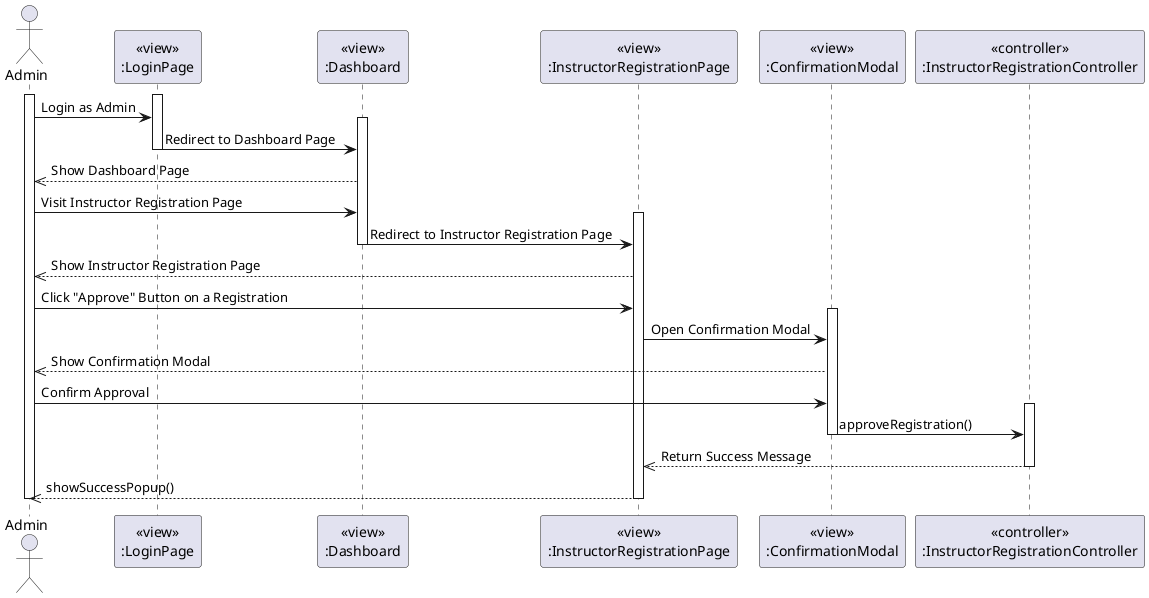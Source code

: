 @startuml ApproveInstructorRegistration
actor Admin
participant LoginPageView [
  <<view>>
  :LoginPage
]

participant DashboardView [
  <<view>>
  :Dashboard
]

participant InstructorRegistrationView [
  <<view>>
  :InstructorRegistrationPage
]

participant ConfirmationModalView [
  <<view>>
  :ConfirmationModal
]

participant InstructorRegistrationController [
  <<controller>>
  :InstructorRegistrationController
]

activate Admin
activate LoginPageView
Admin -> LoginPageView: Login as Admin
activate DashboardView
LoginPageView -> DashboardView: Redirect to Dashboard Page
deactivate LoginPageView

DashboardView -->> Admin: Show Dashboard Page

Admin -> DashboardView: Visit Instructor Registration Page
activate InstructorRegistrationView
DashboardView -> InstructorRegistrationView: Redirect to Instructor Registration Page
deactivate DashboardView

InstructorRegistrationView -->> Admin: Show Instructor Registration Page

Admin -> InstructorRegistrationView: Click "Approve" Button on a Registration
activate ConfirmationModalView
InstructorRegistrationView -> ConfirmationModalView: Open Confirmation Modal
ConfirmationModalView -->> Admin: Show Confirmation Modal
Admin -> ConfirmationModalView: Confirm Approval
activate InstructorRegistrationController
ConfirmationModalView -> InstructorRegistrationController: approveRegistration()
deactivate ConfirmationModalView

InstructorRegistrationController -->> InstructorRegistrationView: Return Success Message
deactivate InstructorRegistrationController
InstructorRegistrationView -->> Admin: showSuccessPopup()

deactivate Admin
deactivate InstructorRegistrationView
@enduml

